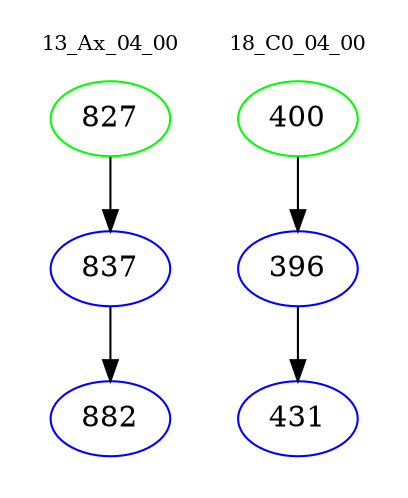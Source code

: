 digraph{
subgraph cluster_0 {
color = white
label = "13_Ax_04_00";
fontsize=10;
T0_827 [label="827", color="green"]
T0_827 -> T0_837 [color="black"]
T0_837 [label="837", color="blue"]
T0_837 -> T0_882 [color="black"]
T0_882 [label="882", color="blue"]
}
subgraph cluster_1 {
color = white
label = "18_C0_04_00";
fontsize=10;
T1_400 [label="400", color="green"]
T1_400 -> T1_396 [color="black"]
T1_396 [label="396", color="blue"]
T1_396 -> T1_431 [color="black"]
T1_431 [label="431", color="blue"]
}
}
